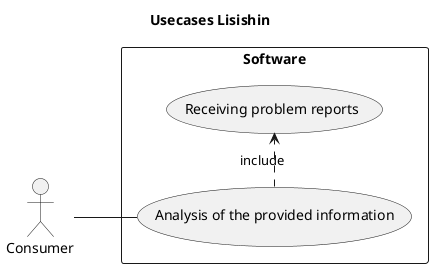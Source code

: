 @startuml
title Usecases Lisishin

left to right direction

actor Consumer

rectangle Software {

    usecase (Analysis of the provided information)
    usecase (Receiving problem reports)

   Consumer -- (Analysis of the provided information)
   (Analysis of the provided information) .> (Receiving problem reports) : include
}
@enduml
